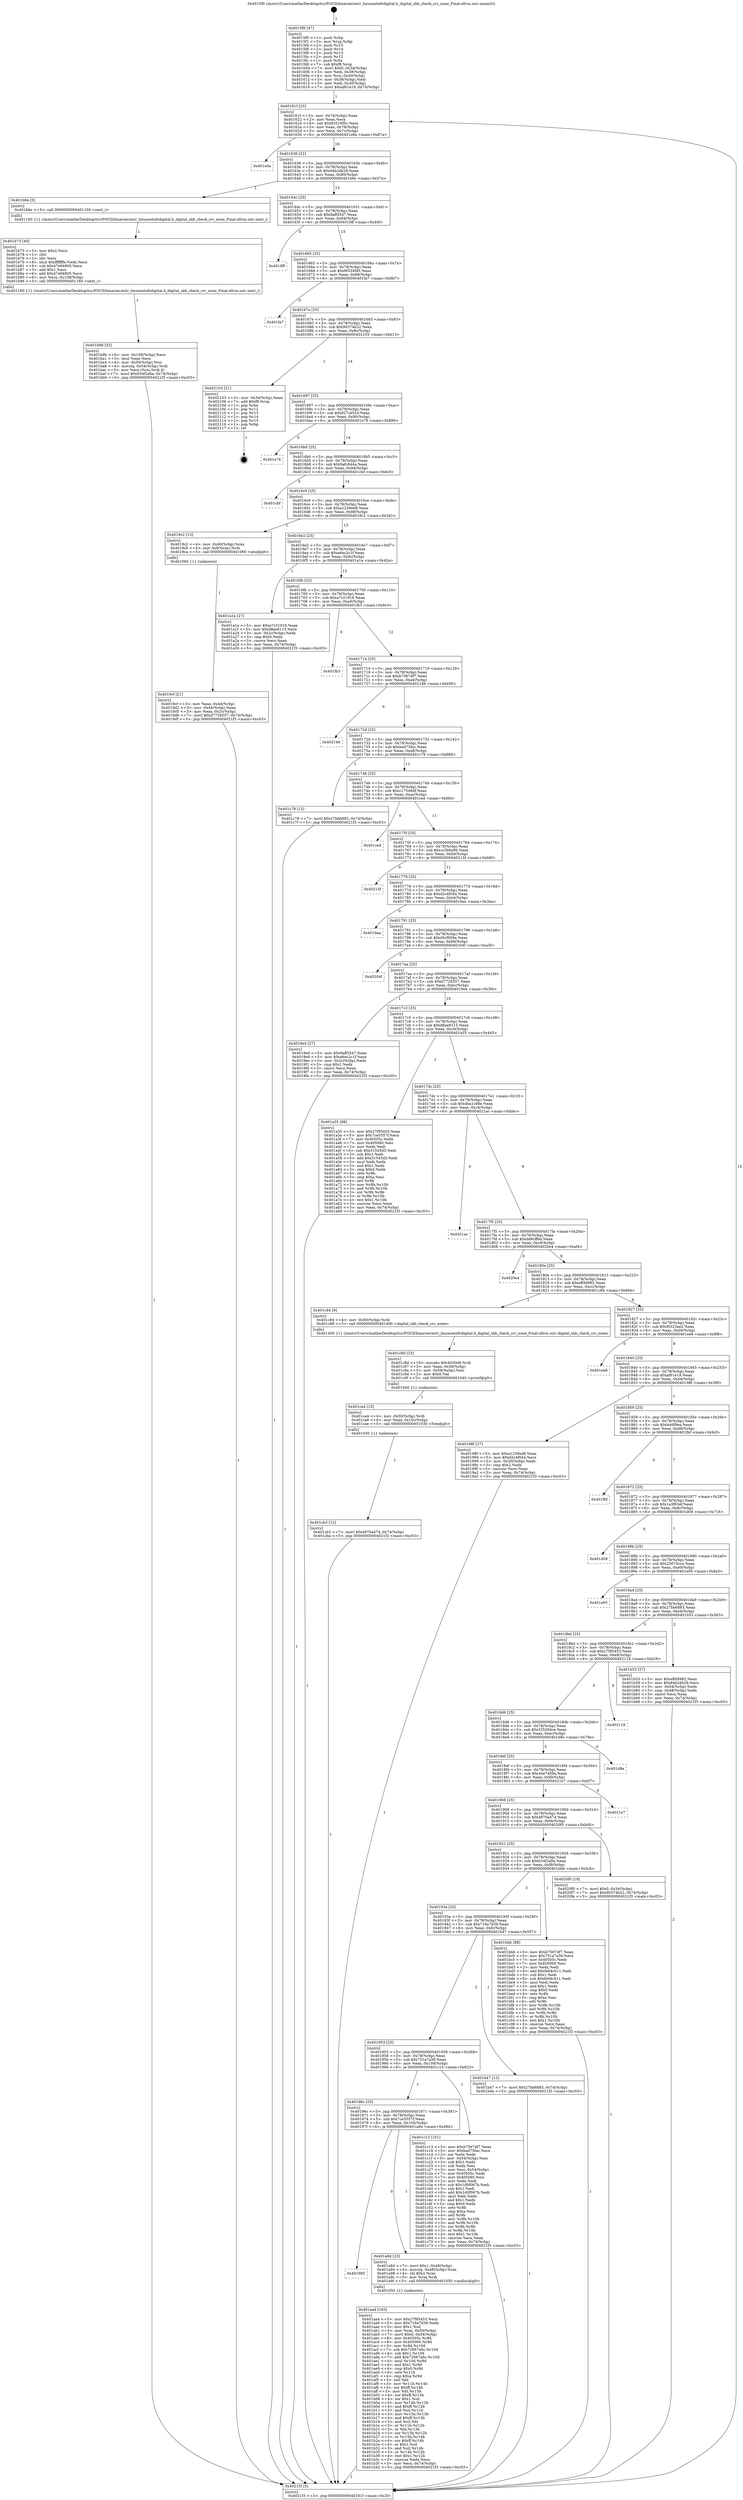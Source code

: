 digraph "0x4015f0" {
  label = "0x4015f0 (/mnt/c/Users/mathe/Desktop/tcc/POCII/binaries/extr_linuxnetnfcdigital.h_digital_skb_check_crc_none_Final-ollvm.out::main(0))"
  labelloc = "t"
  node[shape=record]

  Entry [label="",width=0.3,height=0.3,shape=circle,fillcolor=black,style=filled]
  "0x40161f" [label="{
     0x40161f [23]\l
     | [instrs]\l
     &nbsp;&nbsp;0x40161f \<+3\>: mov -0x74(%rbp),%eax\l
     &nbsp;&nbsp;0x401622 \<+2\>: mov %eax,%ecx\l
     &nbsp;&nbsp;0x401624 \<+6\>: sub $0x83516f5c,%ecx\l
     &nbsp;&nbsp;0x40162a \<+3\>: mov %eax,-0x78(%rbp)\l
     &nbsp;&nbsp;0x40162d \<+3\>: mov %ecx,-0x7c(%rbp)\l
     &nbsp;&nbsp;0x401630 \<+6\>: je 0000000000401e6a \<main+0x87a\>\l
  }"]
  "0x401e6a" [label="{
     0x401e6a\l
  }", style=dashed]
  "0x401636" [label="{
     0x401636 [22]\l
     | [instrs]\l
     &nbsp;&nbsp;0x401636 \<+5\>: jmp 000000000040163b \<main+0x4b\>\l
     &nbsp;&nbsp;0x40163b \<+3\>: mov -0x78(%rbp),%eax\l
     &nbsp;&nbsp;0x40163e \<+5\>: sub $0x84b2db29,%eax\l
     &nbsp;&nbsp;0x401643 \<+3\>: mov %eax,-0x80(%rbp)\l
     &nbsp;&nbsp;0x401646 \<+6\>: je 0000000000401b6e \<main+0x57e\>\l
  }"]
  Exit [label="",width=0.3,height=0.3,shape=circle,fillcolor=black,style=filled,peripheries=2]
  "0x401b6e" [label="{
     0x401b6e [5]\l
     | [instrs]\l
     &nbsp;&nbsp;0x401b6e \<+5\>: call 0000000000401160 \<next_i\>\l
     | [calls]\l
     &nbsp;&nbsp;0x401160 \{1\} (/mnt/c/Users/mathe/Desktop/tcc/POCII/binaries/extr_linuxnetnfcdigital.h_digital_skb_check_crc_none_Final-ollvm.out::next_i)\l
  }"]
  "0x40164c" [label="{
     0x40164c [25]\l
     | [instrs]\l
     &nbsp;&nbsp;0x40164c \<+5\>: jmp 0000000000401651 \<main+0x61\>\l
     &nbsp;&nbsp;0x401651 \<+3\>: mov -0x78(%rbp),%eax\l
     &nbsp;&nbsp;0x401654 \<+5\>: sub $0x8aff3547,%eax\l
     &nbsp;&nbsp;0x401659 \<+6\>: mov %eax,-0x84(%rbp)\l
     &nbsp;&nbsp;0x40165f \<+6\>: je 00000000004019ff \<main+0x40f\>\l
  }"]
  "0x401cb3" [label="{
     0x401cb3 [12]\l
     | [instrs]\l
     &nbsp;&nbsp;0x401cb3 \<+7\>: movl $0x4970a474,-0x74(%rbp)\l
     &nbsp;&nbsp;0x401cba \<+5\>: jmp 00000000004021f3 \<main+0xc03\>\l
  }"]
  "0x4019ff" [label="{
     0x4019ff\l
  }", style=dashed]
  "0x401665" [label="{
     0x401665 [25]\l
     | [instrs]\l
     &nbsp;&nbsp;0x401665 \<+5\>: jmp 000000000040166a \<main+0x7a\>\l
     &nbsp;&nbsp;0x40166a \<+3\>: mov -0x78(%rbp),%eax\l
     &nbsp;&nbsp;0x40166d \<+5\>: sub $0x8f334fd5,%eax\l
     &nbsp;&nbsp;0x401672 \<+6\>: mov %eax,-0x88(%rbp)\l
     &nbsp;&nbsp;0x401678 \<+6\>: je 0000000000401fa7 \<main+0x9b7\>\l
  }"]
  "0x401ca4" [label="{
     0x401ca4 [15]\l
     | [instrs]\l
     &nbsp;&nbsp;0x401ca4 \<+4\>: mov -0x50(%rbp),%rdi\l
     &nbsp;&nbsp;0x401ca8 \<+6\>: mov %eax,-0x10c(%rbp)\l
     &nbsp;&nbsp;0x401cae \<+5\>: call 0000000000401030 \<free@plt\>\l
     | [calls]\l
     &nbsp;&nbsp;0x401030 \{1\} (unknown)\l
  }"]
  "0x401fa7" [label="{
     0x401fa7\l
  }", style=dashed]
  "0x40167e" [label="{
     0x40167e [25]\l
     | [instrs]\l
     &nbsp;&nbsp;0x40167e \<+5\>: jmp 0000000000401683 \<main+0x93\>\l
     &nbsp;&nbsp;0x401683 \<+3\>: mov -0x78(%rbp),%eax\l
     &nbsp;&nbsp;0x401686 \<+5\>: sub $0x90374b22,%eax\l
     &nbsp;&nbsp;0x40168b \<+6\>: mov %eax,-0x8c(%rbp)\l
     &nbsp;&nbsp;0x401691 \<+6\>: je 0000000000402103 \<main+0xb13\>\l
  }"]
  "0x401c8d" [label="{
     0x401c8d [23]\l
     | [instrs]\l
     &nbsp;&nbsp;0x401c8d \<+10\>: movabs $0x4030d6,%rdi\l
     &nbsp;&nbsp;0x401c97 \<+3\>: mov %eax,-0x58(%rbp)\l
     &nbsp;&nbsp;0x401c9a \<+3\>: mov -0x58(%rbp),%esi\l
     &nbsp;&nbsp;0x401c9d \<+2\>: mov $0x0,%al\l
     &nbsp;&nbsp;0x401c9f \<+5\>: call 0000000000401040 \<printf@plt\>\l
     | [calls]\l
     &nbsp;&nbsp;0x401040 \{1\} (unknown)\l
  }"]
  "0x402103" [label="{
     0x402103 [21]\l
     | [instrs]\l
     &nbsp;&nbsp;0x402103 \<+3\>: mov -0x34(%rbp),%eax\l
     &nbsp;&nbsp;0x402106 \<+7\>: add $0xf8,%rsp\l
     &nbsp;&nbsp;0x40210d \<+1\>: pop %rbx\l
     &nbsp;&nbsp;0x40210e \<+2\>: pop %r12\l
     &nbsp;&nbsp;0x402110 \<+2\>: pop %r13\l
     &nbsp;&nbsp;0x402112 \<+2\>: pop %r14\l
     &nbsp;&nbsp;0x402114 \<+2\>: pop %r15\l
     &nbsp;&nbsp;0x402116 \<+1\>: pop %rbp\l
     &nbsp;&nbsp;0x402117 \<+1\>: ret\l
  }"]
  "0x401697" [label="{
     0x401697 [25]\l
     | [instrs]\l
     &nbsp;&nbsp;0x401697 \<+5\>: jmp 000000000040169c \<main+0xac\>\l
     &nbsp;&nbsp;0x40169c \<+3\>: mov -0x78(%rbp),%eax\l
     &nbsp;&nbsp;0x40169f \<+5\>: sub $0x927ce524,%eax\l
     &nbsp;&nbsp;0x4016a4 \<+6\>: mov %eax,-0x90(%rbp)\l
     &nbsp;&nbsp;0x4016aa \<+6\>: je 0000000000401e76 \<main+0x886\>\l
  }"]
  "0x401b9b" [label="{
     0x401b9b [32]\l
     | [instrs]\l
     &nbsp;&nbsp;0x401b9b \<+6\>: mov -0x108(%rbp),%ecx\l
     &nbsp;&nbsp;0x401ba1 \<+3\>: imul %eax,%ecx\l
     &nbsp;&nbsp;0x401ba4 \<+4\>: mov -0x50(%rbp),%rsi\l
     &nbsp;&nbsp;0x401ba8 \<+4\>: movslq -0x54(%rbp),%rdi\l
     &nbsp;&nbsp;0x401bac \<+3\>: mov %ecx,(%rsi,%rdi,4)\l
     &nbsp;&nbsp;0x401baf \<+7\>: movl $0x634f2a0e,-0x74(%rbp)\l
     &nbsp;&nbsp;0x401bb6 \<+5\>: jmp 00000000004021f3 \<main+0xc03\>\l
  }"]
  "0x401e76" [label="{
     0x401e76\l
  }", style=dashed]
  "0x4016b0" [label="{
     0x4016b0 [25]\l
     | [instrs]\l
     &nbsp;&nbsp;0x4016b0 \<+5\>: jmp 00000000004016b5 \<main+0xc5\>\l
     &nbsp;&nbsp;0x4016b5 \<+3\>: mov -0x78(%rbp),%eax\l
     &nbsp;&nbsp;0x4016b8 \<+5\>: sub $0x9afc844a,%eax\l
     &nbsp;&nbsp;0x4016bd \<+6\>: mov %eax,-0x94(%rbp)\l
     &nbsp;&nbsp;0x4016c3 \<+6\>: je 0000000000401cbf \<main+0x6cf\>\l
  }"]
  "0x401b73" [label="{
     0x401b73 [40]\l
     | [instrs]\l
     &nbsp;&nbsp;0x401b73 \<+5\>: mov $0x2,%ecx\l
     &nbsp;&nbsp;0x401b78 \<+1\>: cltd\l
     &nbsp;&nbsp;0x401b79 \<+2\>: idiv %ecx\l
     &nbsp;&nbsp;0x401b7b \<+6\>: imul $0xfffffffe,%edx,%ecx\l
     &nbsp;&nbsp;0x401b81 \<+6\>: sub $0x47e94805,%ecx\l
     &nbsp;&nbsp;0x401b87 \<+3\>: add $0x1,%ecx\l
     &nbsp;&nbsp;0x401b8a \<+6\>: add $0x47e94805,%ecx\l
     &nbsp;&nbsp;0x401b90 \<+6\>: mov %ecx,-0x108(%rbp)\l
     &nbsp;&nbsp;0x401b96 \<+5\>: call 0000000000401160 \<next_i\>\l
     | [calls]\l
     &nbsp;&nbsp;0x401160 \{1\} (/mnt/c/Users/mathe/Desktop/tcc/POCII/binaries/extr_linuxnetnfcdigital.h_digital_skb_check_crc_none_Final-ollvm.out::next_i)\l
  }"]
  "0x401cbf" [label="{
     0x401cbf\l
  }", style=dashed]
  "0x4016c9" [label="{
     0x4016c9 [25]\l
     | [instrs]\l
     &nbsp;&nbsp;0x4016c9 \<+5\>: jmp 00000000004016ce \<main+0xde\>\l
     &nbsp;&nbsp;0x4016ce \<+3\>: mov -0x78(%rbp),%eax\l
     &nbsp;&nbsp;0x4016d1 \<+5\>: sub $0xa1239ed8,%eax\l
     &nbsp;&nbsp;0x4016d6 \<+6\>: mov %eax,-0x98(%rbp)\l
     &nbsp;&nbsp;0x4016dc \<+6\>: je 00000000004019c2 \<main+0x3d2\>\l
  }"]
  "0x401aa4" [label="{
     0x401aa4 [163]\l
     | [instrs]\l
     &nbsp;&nbsp;0x401aa4 \<+5\>: mov $0x27f95453,%ecx\l
     &nbsp;&nbsp;0x401aa9 \<+5\>: mov $0x718a7d39,%edx\l
     &nbsp;&nbsp;0x401aae \<+3\>: mov $0x1,%sil\l
     &nbsp;&nbsp;0x401ab1 \<+4\>: mov %rax,-0x50(%rbp)\l
     &nbsp;&nbsp;0x401ab5 \<+7\>: movl $0x0,-0x54(%rbp)\l
     &nbsp;&nbsp;0x401abc \<+8\>: mov 0x40505c,%r8d\l
     &nbsp;&nbsp;0x401ac4 \<+8\>: mov 0x405060,%r9d\l
     &nbsp;&nbsp;0x401acc \<+3\>: mov %r8d,%r10d\l
     &nbsp;&nbsp;0x401acf \<+7\>: sub $0x72667a6c,%r10d\l
     &nbsp;&nbsp;0x401ad6 \<+4\>: sub $0x1,%r10d\l
     &nbsp;&nbsp;0x401ada \<+7\>: add $0x72667a6c,%r10d\l
     &nbsp;&nbsp;0x401ae1 \<+4\>: imul %r10d,%r8d\l
     &nbsp;&nbsp;0x401ae5 \<+4\>: and $0x1,%r8d\l
     &nbsp;&nbsp;0x401ae9 \<+4\>: cmp $0x0,%r8d\l
     &nbsp;&nbsp;0x401aed \<+4\>: sete %r11b\l
     &nbsp;&nbsp;0x401af1 \<+4\>: cmp $0xa,%r9d\l
     &nbsp;&nbsp;0x401af5 \<+3\>: setl %bl\l
     &nbsp;&nbsp;0x401af8 \<+3\>: mov %r11b,%r14b\l
     &nbsp;&nbsp;0x401afb \<+4\>: xor $0xff,%r14b\l
     &nbsp;&nbsp;0x401aff \<+3\>: mov %bl,%r15b\l
     &nbsp;&nbsp;0x401b02 \<+4\>: xor $0xff,%r15b\l
     &nbsp;&nbsp;0x401b06 \<+4\>: xor $0x1,%sil\l
     &nbsp;&nbsp;0x401b0a \<+3\>: mov %r14b,%r12b\l
     &nbsp;&nbsp;0x401b0d \<+4\>: and $0xff,%r12b\l
     &nbsp;&nbsp;0x401b11 \<+3\>: and %sil,%r11b\l
     &nbsp;&nbsp;0x401b14 \<+3\>: mov %r15b,%r13b\l
     &nbsp;&nbsp;0x401b17 \<+4\>: and $0xff,%r13b\l
     &nbsp;&nbsp;0x401b1b \<+3\>: and %sil,%bl\l
     &nbsp;&nbsp;0x401b1e \<+3\>: or %r11b,%r12b\l
     &nbsp;&nbsp;0x401b21 \<+3\>: or %bl,%r13b\l
     &nbsp;&nbsp;0x401b24 \<+3\>: xor %r13b,%r12b\l
     &nbsp;&nbsp;0x401b27 \<+3\>: or %r15b,%r14b\l
     &nbsp;&nbsp;0x401b2a \<+4\>: xor $0xff,%r14b\l
     &nbsp;&nbsp;0x401b2e \<+4\>: or $0x1,%sil\l
     &nbsp;&nbsp;0x401b32 \<+3\>: and %sil,%r14b\l
     &nbsp;&nbsp;0x401b35 \<+3\>: or %r14b,%r12b\l
     &nbsp;&nbsp;0x401b38 \<+4\>: test $0x1,%r12b\l
     &nbsp;&nbsp;0x401b3c \<+3\>: cmovne %edx,%ecx\l
     &nbsp;&nbsp;0x401b3f \<+3\>: mov %ecx,-0x74(%rbp)\l
     &nbsp;&nbsp;0x401b42 \<+5\>: jmp 00000000004021f3 \<main+0xc03\>\l
  }"]
  "0x4019c2" [label="{
     0x4019c2 [13]\l
     | [instrs]\l
     &nbsp;&nbsp;0x4019c2 \<+4\>: mov -0x40(%rbp),%rax\l
     &nbsp;&nbsp;0x4019c6 \<+4\>: mov 0x8(%rax),%rdi\l
     &nbsp;&nbsp;0x4019ca \<+5\>: call 0000000000401060 \<atoi@plt\>\l
     | [calls]\l
     &nbsp;&nbsp;0x401060 \{1\} (unknown)\l
  }"]
  "0x4016e2" [label="{
     0x4016e2 [25]\l
     | [instrs]\l
     &nbsp;&nbsp;0x4016e2 \<+5\>: jmp 00000000004016e7 \<main+0xf7\>\l
     &nbsp;&nbsp;0x4016e7 \<+3\>: mov -0x78(%rbp),%eax\l
     &nbsp;&nbsp;0x4016ea \<+5\>: sub $0xa6ec2c1f,%eax\l
     &nbsp;&nbsp;0x4016ef \<+6\>: mov %eax,-0x9c(%rbp)\l
     &nbsp;&nbsp;0x4016f5 \<+6\>: je 0000000000401a1a \<main+0x42a\>\l
  }"]
  "0x401985" [label="{
     0x401985\l
  }", style=dashed]
  "0x401a1a" [label="{
     0x401a1a [27]\l
     | [instrs]\l
     &nbsp;&nbsp;0x401a1a \<+5\>: mov $0xa7c31916,%eax\l
     &nbsp;&nbsp;0x401a1f \<+5\>: mov $0xd8ae8115,%ecx\l
     &nbsp;&nbsp;0x401a24 \<+3\>: mov -0x2c(%rbp),%edx\l
     &nbsp;&nbsp;0x401a27 \<+3\>: cmp $0x0,%edx\l
     &nbsp;&nbsp;0x401a2a \<+3\>: cmove %ecx,%eax\l
     &nbsp;&nbsp;0x401a2d \<+3\>: mov %eax,-0x74(%rbp)\l
     &nbsp;&nbsp;0x401a30 \<+5\>: jmp 00000000004021f3 \<main+0xc03\>\l
  }"]
  "0x4016fb" [label="{
     0x4016fb [25]\l
     | [instrs]\l
     &nbsp;&nbsp;0x4016fb \<+5\>: jmp 0000000000401700 \<main+0x110\>\l
     &nbsp;&nbsp;0x401700 \<+3\>: mov -0x78(%rbp),%eax\l
     &nbsp;&nbsp;0x401703 \<+5\>: sub $0xa7c31916,%eax\l
     &nbsp;&nbsp;0x401708 \<+6\>: mov %eax,-0xa0(%rbp)\l
     &nbsp;&nbsp;0x40170e \<+6\>: je 0000000000401fb3 \<main+0x9c3\>\l
  }"]
  "0x401a8d" [label="{
     0x401a8d [23]\l
     | [instrs]\l
     &nbsp;&nbsp;0x401a8d \<+7\>: movl $0x1,-0x48(%rbp)\l
     &nbsp;&nbsp;0x401a94 \<+4\>: movslq -0x48(%rbp),%rax\l
     &nbsp;&nbsp;0x401a98 \<+4\>: shl $0x2,%rax\l
     &nbsp;&nbsp;0x401a9c \<+3\>: mov %rax,%rdi\l
     &nbsp;&nbsp;0x401a9f \<+5\>: call 0000000000401050 \<malloc@plt\>\l
     | [calls]\l
     &nbsp;&nbsp;0x401050 \{1\} (unknown)\l
  }"]
  "0x401fb3" [label="{
     0x401fb3\l
  }", style=dashed]
  "0x401714" [label="{
     0x401714 [25]\l
     | [instrs]\l
     &nbsp;&nbsp;0x401714 \<+5\>: jmp 0000000000401719 \<main+0x129\>\l
     &nbsp;&nbsp;0x401719 \<+3\>: mov -0x78(%rbp),%eax\l
     &nbsp;&nbsp;0x40171c \<+5\>: sub $0xb7567df7,%eax\l
     &nbsp;&nbsp;0x401721 \<+6\>: mov %eax,-0xa4(%rbp)\l
     &nbsp;&nbsp;0x401727 \<+6\>: je 0000000000402146 \<main+0xb56\>\l
  }"]
  "0x40196c" [label="{
     0x40196c [25]\l
     | [instrs]\l
     &nbsp;&nbsp;0x40196c \<+5\>: jmp 0000000000401971 \<main+0x381\>\l
     &nbsp;&nbsp;0x401971 \<+3\>: mov -0x78(%rbp),%eax\l
     &nbsp;&nbsp;0x401974 \<+5\>: sub $0x7ce5557f,%eax\l
     &nbsp;&nbsp;0x401979 \<+6\>: mov %eax,-0x104(%rbp)\l
     &nbsp;&nbsp;0x40197f \<+6\>: je 0000000000401a8d \<main+0x49d\>\l
  }"]
  "0x402146" [label="{
     0x402146\l
  }", style=dashed]
  "0x40172d" [label="{
     0x40172d [25]\l
     | [instrs]\l
     &nbsp;&nbsp;0x40172d \<+5\>: jmp 0000000000401732 \<main+0x142\>\l
     &nbsp;&nbsp;0x401732 \<+3\>: mov -0x78(%rbp),%eax\l
     &nbsp;&nbsp;0x401735 \<+5\>: sub $0xbad75fac,%eax\l
     &nbsp;&nbsp;0x40173a \<+6\>: mov %eax,-0xa8(%rbp)\l
     &nbsp;&nbsp;0x401740 \<+6\>: je 0000000000401c78 \<main+0x688\>\l
  }"]
  "0x401c13" [label="{
     0x401c13 [101]\l
     | [instrs]\l
     &nbsp;&nbsp;0x401c13 \<+5\>: mov $0xb7567df7,%eax\l
     &nbsp;&nbsp;0x401c18 \<+5\>: mov $0xbad75fac,%ecx\l
     &nbsp;&nbsp;0x401c1d \<+2\>: xor %edx,%edx\l
     &nbsp;&nbsp;0x401c1f \<+3\>: mov -0x54(%rbp),%esi\l
     &nbsp;&nbsp;0x401c22 \<+3\>: sub $0x1,%edx\l
     &nbsp;&nbsp;0x401c25 \<+2\>: sub %edx,%esi\l
     &nbsp;&nbsp;0x401c27 \<+3\>: mov %esi,-0x54(%rbp)\l
     &nbsp;&nbsp;0x401c2a \<+7\>: mov 0x40505c,%edx\l
     &nbsp;&nbsp;0x401c31 \<+7\>: mov 0x405060,%esi\l
     &nbsp;&nbsp;0x401c38 \<+2\>: mov %edx,%edi\l
     &nbsp;&nbsp;0x401c3a \<+6\>: sub $0x1d0f067b,%edi\l
     &nbsp;&nbsp;0x401c40 \<+3\>: sub $0x1,%edi\l
     &nbsp;&nbsp;0x401c43 \<+6\>: add $0x1d0f067b,%edi\l
     &nbsp;&nbsp;0x401c49 \<+3\>: imul %edi,%edx\l
     &nbsp;&nbsp;0x401c4c \<+3\>: and $0x1,%edx\l
     &nbsp;&nbsp;0x401c4f \<+3\>: cmp $0x0,%edx\l
     &nbsp;&nbsp;0x401c52 \<+4\>: sete %r8b\l
     &nbsp;&nbsp;0x401c56 \<+3\>: cmp $0xa,%esi\l
     &nbsp;&nbsp;0x401c59 \<+4\>: setl %r9b\l
     &nbsp;&nbsp;0x401c5d \<+3\>: mov %r8b,%r10b\l
     &nbsp;&nbsp;0x401c60 \<+3\>: and %r9b,%r10b\l
     &nbsp;&nbsp;0x401c63 \<+3\>: xor %r9b,%r8b\l
     &nbsp;&nbsp;0x401c66 \<+3\>: or %r8b,%r10b\l
     &nbsp;&nbsp;0x401c69 \<+4\>: test $0x1,%r10b\l
     &nbsp;&nbsp;0x401c6d \<+3\>: cmovne %ecx,%eax\l
     &nbsp;&nbsp;0x401c70 \<+3\>: mov %eax,-0x74(%rbp)\l
     &nbsp;&nbsp;0x401c73 \<+5\>: jmp 00000000004021f3 \<main+0xc03\>\l
  }"]
  "0x401c78" [label="{
     0x401c78 [12]\l
     | [instrs]\l
     &nbsp;&nbsp;0x401c78 \<+7\>: movl $0x27bb6883,-0x74(%rbp)\l
     &nbsp;&nbsp;0x401c7f \<+5\>: jmp 00000000004021f3 \<main+0xc03\>\l
  }"]
  "0x401746" [label="{
     0x401746 [25]\l
     | [instrs]\l
     &nbsp;&nbsp;0x401746 \<+5\>: jmp 000000000040174b \<main+0x15b\>\l
     &nbsp;&nbsp;0x40174b \<+3\>: mov -0x78(%rbp),%eax\l
     &nbsp;&nbsp;0x40174e \<+5\>: sub $0xc17546df,%eax\l
     &nbsp;&nbsp;0x401753 \<+6\>: mov %eax,-0xac(%rbp)\l
     &nbsp;&nbsp;0x401759 \<+6\>: je 0000000000401ced \<main+0x6fd\>\l
  }"]
  "0x401953" [label="{
     0x401953 [25]\l
     | [instrs]\l
     &nbsp;&nbsp;0x401953 \<+5\>: jmp 0000000000401958 \<main+0x368\>\l
     &nbsp;&nbsp;0x401958 \<+3\>: mov -0x78(%rbp),%eax\l
     &nbsp;&nbsp;0x40195b \<+5\>: sub $0x751a7a39,%eax\l
     &nbsp;&nbsp;0x401960 \<+6\>: mov %eax,-0x100(%rbp)\l
     &nbsp;&nbsp;0x401966 \<+6\>: je 0000000000401c13 \<main+0x623\>\l
  }"]
  "0x401ced" [label="{
     0x401ced\l
  }", style=dashed]
  "0x40175f" [label="{
     0x40175f [25]\l
     | [instrs]\l
     &nbsp;&nbsp;0x40175f \<+5\>: jmp 0000000000401764 \<main+0x174\>\l
     &nbsp;&nbsp;0x401764 \<+3\>: mov -0x78(%rbp),%eax\l
     &nbsp;&nbsp;0x401767 \<+5\>: sub $0xcc5b6a96,%eax\l
     &nbsp;&nbsp;0x40176c \<+6\>: mov %eax,-0xb0(%rbp)\l
     &nbsp;&nbsp;0x401772 \<+6\>: je 000000000040215f \<main+0xb6f\>\l
  }"]
  "0x401b47" [label="{
     0x401b47 [12]\l
     | [instrs]\l
     &nbsp;&nbsp;0x401b47 \<+7\>: movl $0x27bb6883,-0x74(%rbp)\l
     &nbsp;&nbsp;0x401b4e \<+5\>: jmp 00000000004021f3 \<main+0xc03\>\l
  }"]
  "0x40215f" [label="{
     0x40215f\l
  }", style=dashed]
  "0x401778" [label="{
     0x401778 [25]\l
     | [instrs]\l
     &nbsp;&nbsp;0x401778 \<+5\>: jmp 000000000040177d \<main+0x18d\>\l
     &nbsp;&nbsp;0x40177d \<+3\>: mov -0x78(%rbp),%eax\l
     &nbsp;&nbsp;0x401780 \<+5\>: sub $0xd2c4f044,%eax\l
     &nbsp;&nbsp;0x401785 \<+6\>: mov %eax,-0xb4(%rbp)\l
     &nbsp;&nbsp;0x40178b \<+6\>: je 00000000004019aa \<main+0x3ba\>\l
  }"]
  "0x40193a" [label="{
     0x40193a [25]\l
     | [instrs]\l
     &nbsp;&nbsp;0x40193a \<+5\>: jmp 000000000040193f \<main+0x34f\>\l
     &nbsp;&nbsp;0x40193f \<+3\>: mov -0x78(%rbp),%eax\l
     &nbsp;&nbsp;0x401942 \<+5\>: sub $0x718a7d39,%eax\l
     &nbsp;&nbsp;0x401947 \<+6\>: mov %eax,-0xfc(%rbp)\l
     &nbsp;&nbsp;0x40194d \<+6\>: je 0000000000401b47 \<main+0x557\>\l
  }"]
  "0x4019aa" [label="{
     0x4019aa\l
  }", style=dashed]
  "0x401791" [label="{
     0x401791 [25]\l
     | [instrs]\l
     &nbsp;&nbsp;0x401791 \<+5\>: jmp 0000000000401796 \<main+0x1a6\>\l
     &nbsp;&nbsp;0x401796 \<+3\>: mov -0x78(%rbp),%eax\l
     &nbsp;&nbsp;0x401799 \<+5\>: sub $0xd5cf956e,%eax\l
     &nbsp;&nbsp;0x40179e \<+6\>: mov %eax,-0xb8(%rbp)\l
     &nbsp;&nbsp;0x4017a4 \<+6\>: je 000000000040204f \<main+0xa5f\>\l
  }"]
  "0x401bbb" [label="{
     0x401bbb [88]\l
     | [instrs]\l
     &nbsp;&nbsp;0x401bbb \<+5\>: mov $0xb7567df7,%eax\l
     &nbsp;&nbsp;0x401bc0 \<+5\>: mov $0x751a7a39,%ecx\l
     &nbsp;&nbsp;0x401bc5 \<+7\>: mov 0x40505c,%edx\l
     &nbsp;&nbsp;0x401bcc \<+7\>: mov 0x405060,%esi\l
     &nbsp;&nbsp;0x401bd3 \<+2\>: mov %edx,%edi\l
     &nbsp;&nbsp;0x401bd5 \<+6\>: add $0xfe94c011,%edi\l
     &nbsp;&nbsp;0x401bdb \<+3\>: sub $0x1,%edi\l
     &nbsp;&nbsp;0x401bde \<+6\>: sub $0xfe94c011,%edi\l
     &nbsp;&nbsp;0x401be4 \<+3\>: imul %edi,%edx\l
     &nbsp;&nbsp;0x401be7 \<+3\>: and $0x1,%edx\l
     &nbsp;&nbsp;0x401bea \<+3\>: cmp $0x0,%edx\l
     &nbsp;&nbsp;0x401bed \<+4\>: sete %r8b\l
     &nbsp;&nbsp;0x401bf1 \<+3\>: cmp $0xa,%esi\l
     &nbsp;&nbsp;0x401bf4 \<+4\>: setl %r9b\l
     &nbsp;&nbsp;0x401bf8 \<+3\>: mov %r8b,%r10b\l
     &nbsp;&nbsp;0x401bfb \<+3\>: and %r9b,%r10b\l
     &nbsp;&nbsp;0x401bfe \<+3\>: xor %r9b,%r8b\l
     &nbsp;&nbsp;0x401c01 \<+3\>: or %r8b,%r10b\l
     &nbsp;&nbsp;0x401c04 \<+4\>: test $0x1,%r10b\l
     &nbsp;&nbsp;0x401c08 \<+3\>: cmovne %ecx,%eax\l
     &nbsp;&nbsp;0x401c0b \<+3\>: mov %eax,-0x74(%rbp)\l
     &nbsp;&nbsp;0x401c0e \<+5\>: jmp 00000000004021f3 \<main+0xc03\>\l
  }"]
  "0x40204f" [label="{
     0x40204f\l
  }", style=dashed]
  "0x4017aa" [label="{
     0x4017aa [25]\l
     | [instrs]\l
     &nbsp;&nbsp;0x4017aa \<+5\>: jmp 00000000004017af \<main+0x1bf\>\l
     &nbsp;&nbsp;0x4017af \<+3\>: mov -0x78(%rbp),%eax\l
     &nbsp;&nbsp;0x4017b2 \<+5\>: sub $0xd7726557,%eax\l
     &nbsp;&nbsp;0x4017b7 \<+6\>: mov %eax,-0xbc(%rbp)\l
     &nbsp;&nbsp;0x4017bd \<+6\>: je 00000000004019e4 \<main+0x3f4\>\l
  }"]
  "0x401921" [label="{
     0x401921 [25]\l
     | [instrs]\l
     &nbsp;&nbsp;0x401921 \<+5\>: jmp 0000000000401926 \<main+0x336\>\l
     &nbsp;&nbsp;0x401926 \<+3\>: mov -0x78(%rbp),%eax\l
     &nbsp;&nbsp;0x401929 \<+5\>: sub $0x634f2a0e,%eax\l
     &nbsp;&nbsp;0x40192e \<+6\>: mov %eax,-0xf8(%rbp)\l
     &nbsp;&nbsp;0x401934 \<+6\>: je 0000000000401bbb \<main+0x5cb\>\l
  }"]
  "0x4019e4" [label="{
     0x4019e4 [27]\l
     | [instrs]\l
     &nbsp;&nbsp;0x4019e4 \<+5\>: mov $0x8aff3547,%eax\l
     &nbsp;&nbsp;0x4019e9 \<+5\>: mov $0xa6ec2c1f,%ecx\l
     &nbsp;&nbsp;0x4019ee \<+3\>: mov -0x2c(%rbp),%edx\l
     &nbsp;&nbsp;0x4019f1 \<+3\>: cmp $0x1,%edx\l
     &nbsp;&nbsp;0x4019f4 \<+3\>: cmovl %ecx,%eax\l
     &nbsp;&nbsp;0x4019f7 \<+3\>: mov %eax,-0x74(%rbp)\l
     &nbsp;&nbsp;0x4019fa \<+5\>: jmp 00000000004021f3 \<main+0xc03\>\l
  }"]
  "0x4017c3" [label="{
     0x4017c3 [25]\l
     | [instrs]\l
     &nbsp;&nbsp;0x4017c3 \<+5\>: jmp 00000000004017c8 \<main+0x1d8\>\l
     &nbsp;&nbsp;0x4017c8 \<+3\>: mov -0x78(%rbp),%eax\l
     &nbsp;&nbsp;0x4017cb \<+5\>: sub $0xd8ae8115,%eax\l
     &nbsp;&nbsp;0x4017d0 \<+6\>: mov %eax,-0xc0(%rbp)\l
     &nbsp;&nbsp;0x4017d6 \<+6\>: je 0000000000401a35 \<main+0x445\>\l
  }"]
  "0x4020f0" [label="{
     0x4020f0 [19]\l
     | [instrs]\l
     &nbsp;&nbsp;0x4020f0 \<+7\>: movl $0x0,-0x34(%rbp)\l
     &nbsp;&nbsp;0x4020f7 \<+7\>: movl $0x90374b22,-0x74(%rbp)\l
     &nbsp;&nbsp;0x4020fe \<+5\>: jmp 00000000004021f3 \<main+0xc03\>\l
  }"]
  "0x401a35" [label="{
     0x401a35 [88]\l
     | [instrs]\l
     &nbsp;&nbsp;0x401a35 \<+5\>: mov $0x27f95453,%eax\l
     &nbsp;&nbsp;0x401a3a \<+5\>: mov $0x7ce5557f,%ecx\l
     &nbsp;&nbsp;0x401a3f \<+7\>: mov 0x40505c,%edx\l
     &nbsp;&nbsp;0x401a46 \<+7\>: mov 0x405060,%esi\l
     &nbsp;&nbsp;0x401a4d \<+2\>: mov %edx,%edi\l
     &nbsp;&nbsp;0x401a4f \<+6\>: sub $0x31545d3,%edi\l
     &nbsp;&nbsp;0x401a55 \<+3\>: sub $0x1,%edi\l
     &nbsp;&nbsp;0x401a58 \<+6\>: add $0x31545d3,%edi\l
     &nbsp;&nbsp;0x401a5e \<+3\>: imul %edi,%edx\l
     &nbsp;&nbsp;0x401a61 \<+3\>: and $0x1,%edx\l
     &nbsp;&nbsp;0x401a64 \<+3\>: cmp $0x0,%edx\l
     &nbsp;&nbsp;0x401a67 \<+4\>: sete %r8b\l
     &nbsp;&nbsp;0x401a6b \<+3\>: cmp $0xa,%esi\l
     &nbsp;&nbsp;0x401a6e \<+4\>: setl %r9b\l
     &nbsp;&nbsp;0x401a72 \<+3\>: mov %r8b,%r10b\l
     &nbsp;&nbsp;0x401a75 \<+3\>: and %r9b,%r10b\l
     &nbsp;&nbsp;0x401a78 \<+3\>: xor %r9b,%r8b\l
     &nbsp;&nbsp;0x401a7b \<+3\>: or %r8b,%r10b\l
     &nbsp;&nbsp;0x401a7e \<+4\>: test $0x1,%r10b\l
     &nbsp;&nbsp;0x401a82 \<+3\>: cmovne %ecx,%eax\l
     &nbsp;&nbsp;0x401a85 \<+3\>: mov %eax,-0x74(%rbp)\l
     &nbsp;&nbsp;0x401a88 \<+5\>: jmp 00000000004021f3 \<main+0xc03\>\l
  }"]
  "0x4017dc" [label="{
     0x4017dc [25]\l
     | [instrs]\l
     &nbsp;&nbsp;0x4017dc \<+5\>: jmp 00000000004017e1 \<main+0x1f1\>\l
     &nbsp;&nbsp;0x4017e1 \<+3\>: mov -0x78(%rbp),%eax\l
     &nbsp;&nbsp;0x4017e4 \<+5\>: sub $0xdba1c08e,%eax\l
     &nbsp;&nbsp;0x4017e9 \<+6\>: mov %eax,-0xc4(%rbp)\l
     &nbsp;&nbsp;0x4017ef \<+6\>: je 00000000004021ac \<main+0xbbc\>\l
  }"]
  "0x401908" [label="{
     0x401908 [25]\l
     | [instrs]\l
     &nbsp;&nbsp;0x401908 \<+5\>: jmp 000000000040190d \<main+0x31d\>\l
     &nbsp;&nbsp;0x40190d \<+3\>: mov -0x78(%rbp),%eax\l
     &nbsp;&nbsp;0x401910 \<+5\>: sub $0x4970a474,%eax\l
     &nbsp;&nbsp;0x401915 \<+6\>: mov %eax,-0xf4(%rbp)\l
     &nbsp;&nbsp;0x40191b \<+6\>: je 00000000004020f0 \<main+0xb00\>\l
  }"]
  "0x4021ac" [label="{
     0x4021ac\l
  }", style=dashed]
  "0x4017f5" [label="{
     0x4017f5 [25]\l
     | [instrs]\l
     &nbsp;&nbsp;0x4017f5 \<+5\>: jmp 00000000004017fa \<main+0x20a\>\l
     &nbsp;&nbsp;0x4017fa \<+3\>: mov -0x78(%rbp),%eax\l
     &nbsp;&nbsp;0x4017fd \<+5\>: sub $0xdd6cffbd,%eax\l
     &nbsp;&nbsp;0x401802 \<+6\>: mov %eax,-0xc8(%rbp)\l
     &nbsp;&nbsp;0x401808 \<+6\>: je 00000000004020e4 \<main+0xaf4\>\l
  }"]
  "0x4021e7" [label="{
     0x4021e7\l
  }", style=dashed]
  "0x4020e4" [label="{
     0x4020e4\l
  }", style=dashed]
  "0x40180e" [label="{
     0x40180e [25]\l
     | [instrs]\l
     &nbsp;&nbsp;0x40180e \<+5\>: jmp 0000000000401813 \<main+0x223\>\l
     &nbsp;&nbsp;0x401813 \<+3\>: mov -0x78(%rbp),%eax\l
     &nbsp;&nbsp;0x401816 \<+5\>: sub $0xeff49982,%eax\l
     &nbsp;&nbsp;0x40181b \<+6\>: mov %eax,-0xcc(%rbp)\l
     &nbsp;&nbsp;0x401821 \<+6\>: je 0000000000401c84 \<main+0x694\>\l
  }"]
  "0x4018ef" [label="{
     0x4018ef [25]\l
     | [instrs]\l
     &nbsp;&nbsp;0x4018ef \<+5\>: jmp 00000000004018f4 \<main+0x304\>\l
     &nbsp;&nbsp;0x4018f4 \<+3\>: mov -0x78(%rbp),%eax\l
     &nbsp;&nbsp;0x4018f7 \<+5\>: sub $0x44e7409a,%eax\l
     &nbsp;&nbsp;0x4018fc \<+6\>: mov %eax,-0xf0(%rbp)\l
     &nbsp;&nbsp;0x401902 \<+6\>: je 00000000004021e7 \<main+0xbf7\>\l
  }"]
  "0x401c84" [label="{
     0x401c84 [9]\l
     | [instrs]\l
     &nbsp;&nbsp;0x401c84 \<+4\>: mov -0x50(%rbp),%rdi\l
     &nbsp;&nbsp;0x401c88 \<+5\>: call 0000000000401400 \<digital_skb_check_crc_none\>\l
     | [calls]\l
     &nbsp;&nbsp;0x401400 \{1\} (/mnt/c/Users/mathe/Desktop/tcc/POCII/binaries/extr_linuxnetnfcdigital.h_digital_skb_check_crc_none_Final-ollvm.out::digital_skb_check_crc_none)\l
  }"]
  "0x401827" [label="{
     0x401827 [25]\l
     | [instrs]\l
     &nbsp;&nbsp;0x401827 \<+5\>: jmp 000000000040182c \<main+0x23c\>\l
     &nbsp;&nbsp;0x40182c \<+3\>: mov -0x78(%rbp),%eax\l
     &nbsp;&nbsp;0x40182f \<+5\>: sub $0xf0323ae2,%eax\l
     &nbsp;&nbsp;0x401834 \<+6\>: mov %eax,-0xd0(%rbp)\l
     &nbsp;&nbsp;0x40183a \<+6\>: je 0000000000401ee8 \<main+0x8f8\>\l
  }"]
  "0x401d8e" [label="{
     0x401d8e\l
  }", style=dashed]
  "0x401ee8" [label="{
     0x401ee8\l
  }", style=dashed]
  "0x401840" [label="{
     0x401840 [25]\l
     | [instrs]\l
     &nbsp;&nbsp;0x401840 \<+5\>: jmp 0000000000401845 \<main+0x255\>\l
     &nbsp;&nbsp;0x401845 \<+3\>: mov -0x78(%rbp),%eax\l
     &nbsp;&nbsp;0x401848 \<+5\>: sub $0xaf61e19,%eax\l
     &nbsp;&nbsp;0x40184d \<+6\>: mov %eax,-0xd4(%rbp)\l
     &nbsp;&nbsp;0x401853 \<+6\>: je 000000000040198f \<main+0x39f\>\l
  }"]
  "0x4018d6" [label="{
     0x4018d6 [25]\l
     | [instrs]\l
     &nbsp;&nbsp;0x4018d6 \<+5\>: jmp 00000000004018db \<main+0x2eb\>\l
     &nbsp;&nbsp;0x4018db \<+3\>: mov -0x78(%rbp),%eax\l
     &nbsp;&nbsp;0x4018de \<+5\>: sub $0x335294ce,%eax\l
     &nbsp;&nbsp;0x4018e3 \<+6\>: mov %eax,-0xec(%rbp)\l
     &nbsp;&nbsp;0x4018e9 \<+6\>: je 0000000000401d8e \<main+0x79e\>\l
  }"]
  "0x40198f" [label="{
     0x40198f [27]\l
     | [instrs]\l
     &nbsp;&nbsp;0x40198f \<+5\>: mov $0xa1239ed8,%eax\l
     &nbsp;&nbsp;0x401994 \<+5\>: mov $0xd2c4f044,%ecx\l
     &nbsp;&nbsp;0x401999 \<+3\>: mov -0x30(%rbp),%edx\l
     &nbsp;&nbsp;0x40199c \<+3\>: cmp $0x2,%edx\l
     &nbsp;&nbsp;0x40199f \<+3\>: cmovne %ecx,%eax\l
     &nbsp;&nbsp;0x4019a2 \<+3\>: mov %eax,-0x74(%rbp)\l
     &nbsp;&nbsp;0x4019a5 \<+5\>: jmp 00000000004021f3 \<main+0xc03\>\l
  }"]
  "0x401859" [label="{
     0x401859 [25]\l
     | [instrs]\l
     &nbsp;&nbsp;0x401859 \<+5\>: jmp 000000000040185e \<main+0x26e\>\l
     &nbsp;&nbsp;0x40185e \<+3\>: mov -0x78(%rbp),%eax\l
     &nbsp;&nbsp;0x401861 \<+5\>: sub $0xb46f9ea,%eax\l
     &nbsp;&nbsp;0x401866 \<+6\>: mov %eax,-0xd8(%rbp)\l
     &nbsp;&nbsp;0x40186c \<+6\>: je 0000000000401fbf \<main+0x9cf\>\l
  }"]
  "0x4021f3" [label="{
     0x4021f3 [5]\l
     | [instrs]\l
     &nbsp;&nbsp;0x4021f3 \<+5\>: jmp 000000000040161f \<main+0x2f\>\l
  }"]
  "0x4015f0" [label="{
     0x4015f0 [47]\l
     | [instrs]\l
     &nbsp;&nbsp;0x4015f0 \<+1\>: push %rbp\l
     &nbsp;&nbsp;0x4015f1 \<+3\>: mov %rsp,%rbp\l
     &nbsp;&nbsp;0x4015f4 \<+2\>: push %r15\l
     &nbsp;&nbsp;0x4015f6 \<+2\>: push %r14\l
     &nbsp;&nbsp;0x4015f8 \<+2\>: push %r13\l
     &nbsp;&nbsp;0x4015fa \<+2\>: push %r12\l
     &nbsp;&nbsp;0x4015fc \<+1\>: push %rbx\l
     &nbsp;&nbsp;0x4015fd \<+7\>: sub $0xf8,%rsp\l
     &nbsp;&nbsp;0x401604 \<+7\>: movl $0x0,-0x34(%rbp)\l
     &nbsp;&nbsp;0x40160b \<+3\>: mov %edi,-0x38(%rbp)\l
     &nbsp;&nbsp;0x40160e \<+4\>: mov %rsi,-0x40(%rbp)\l
     &nbsp;&nbsp;0x401612 \<+3\>: mov -0x38(%rbp),%edi\l
     &nbsp;&nbsp;0x401615 \<+3\>: mov %edi,-0x30(%rbp)\l
     &nbsp;&nbsp;0x401618 \<+7\>: movl $0xaf61e19,-0x74(%rbp)\l
  }"]
  "0x4019cf" [label="{
     0x4019cf [21]\l
     | [instrs]\l
     &nbsp;&nbsp;0x4019cf \<+3\>: mov %eax,-0x44(%rbp)\l
     &nbsp;&nbsp;0x4019d2 \<+3\>: mov -0x44(%rbp),%eax\l
     &nbsp;&nbsp;0x4019d5 \<+3\>: mov %eax,-0x2c(%rbp)\l
     &nbsp;&nbsp;0x4019d8 \<+7\>: movl $0xd7726557,-0x74(%rbp)\l
     &nbsp;&nbsp;0x4019df \<+5\>: jmp 00000000004021f3 \<main+0xc03\>\l
  }"]
  "0x402118" [label="{
     0x402118\l
  }", style=dashed]
  "0x401fbf" [label="{
     0x401fbf\l
  }", style=dashed]
  "0x401872" [label="{
     0x401872 [25]\l
     | [instrs]\l
     &nbsp;&nbsp;0x401872 \<+5\>: jmp 0000000000401877 \<main+0x287\>\l
     &nbsp;&nbsp;0x401877 \<+3\>: mov -0x78(%rbp),%eax\l
     &nbsp;&nbsp;0x40187a \<+5\>: sub $0x1a3f63ef,%eax\l
     &nbsp;&nbsp;0x40187f \<+6\>: mov %eax,-0xdc(%rbp)\l
     &nbsp;&nbsp;0x401885 \<+6\>: je 0000000000401d08 \<main+0x718\>\l
  }"]
  "0x4018bd" [label="{
     0x4018bd [25]\l
     | [instrs]\l
     &nbsp;&nbsp;0x4018bd \<+5\>: jmp 00000000004018c2 \<main+0x2d2\>\l
     &nbsp;&nbsp;0x4018c2 \<+3\>: mov -0x78(%rbp),%eax\l
     &nbsp;&nbsp;0x4018c5 \<+5\>: sub $0x27f95453,%eax\l
     &nbsp;&nbsp;0x4018ca \<+6\>: mov %eax,-0xe8(%rbp)\l
     &nbsp;&nbsp;0x4018d0 \<+6\>: je 0000000000402118 \<main+0xb28\>\l
  }"]
  "0x401d08" [label="{
     0x401d08\l
  }", style=dashed]
  "0x40188b" [label="{
     0x40188b [25]\l
     | [instrs]\l
     &nbsp;&nbsp;0x40188b \<+5\>: jmp 0000000000401890 \<main+0x2a0\>\l
     &nbsp;&nbsp;0x401890 \<+3\>: mov -0x78(%rbp),%eax\l
     &nbsp;&nbsp;0x401893 \<+5\>: sub $0x25670cce,%eax\l
     &nbsp;&nbsp;0x401898 \<+6\>: mov %eax,-0xe0(%rbp)\l
     &nbsp;&nbsp;0x40189e \<+6\>: je 0000000000401e95 \<main+0x8a5\>\l
  }"]
  "0x401b53" [label="{
     0x401b53 [27]\l
     | [instrs]\l
     &nbsp;&nbsp;0x401b53 \<+5\>: mov $0xeff49982,%eax\l
     &nbsp;&nbsp;0x401b58 \<+5\>: mov $0x84b2db29,%ecx\l
     &nbsp;&nbsp;0x401b5d \<+3\>: mov -0x54(%rbp),%edx\l
     &nbsp;&nbsp;0x401b60 \<+3\>: cmp -0x48(%rbp),%edx\l
     &nbsp;&nbsp;0x401b63 \<+3\>: cmovl %ecx,%eax\l
     &nbsp;&nbsp;0x401b66 \<+3\>: mov %eax,-0x74(%rbp)\l
     &nbsp;&nbsp;0x401b69 \<+5\>: jmp 00000000004021f3 \<main+0xc03\>\l
  }"]
  "0x401e95" [label="{
     0x401e95\l
  }", style=dashed]
  "0x4018a4" [label="{
     0x4018a4 [25]\l
     | [instrs]\l
     &nbsp;&nbsp;0x4018a4 \<+5\>: jmp 00000000004018a9 \<main+0x2b9\>\l
     &nbsp;&nbsp;0x4018a9 \<+3\>: mov -0x78(%rbp),%eax\l
     &nbsp;&nbsp;0x4018ac \<+5\>: sub $0x27bb6883,%eax\l
     &nbsp;&nbsp;0x4018b1 \<+6\>: mov %eax,-0xe4(%rbp)\l
     &nbsp;&nbsp;0x4018b7 \<+6\>: je 0000000000401b53 \<main+0x563\>\l
  }"]
  Entry -> "0x4015f0" [label=" 1"]
  "0x40161f" -> "0x401e6a" [label=" 0"]
  "0x40161f" -> "0x401636" [label=" 16"]
  "0x402103" -> Exit [label=" 1"]
  "0x401636" -> "0x401b6e" [label=" 1"]
  "0x401636" -> "0x40164c" [label=" 15"]
  "0x4020f0" -> "0x4021f3" [label=" 1"]
  "0x40164c" -> "0x4019ff" [label=" 0"]
  "0x40164c" -> "0x401665" [label=" 15"]
  "0x401cb3" -> "0x4021f3" [label=" 1"]
  "0x401665" -> "0x401fa7" [label=" 0"]
  "0x401665" -> "0x40167e" [label=" 15"]
  "0x401ca4" -> "0x401cb3" [label=" 1"]
  "0x40167e" -> "0x402103" [label=" 1"]
  "0x40167e" -> "0x401697" [label=" 14"]
  "0x401c8d" -> "0x401ca4" [label=" 1"]
  "0x401697" -> "0x401e76" [label=" 0"]
  "0x401697" -> "0x4016b0" [label=" 14"]
  "0x401c84" -> "0x401c8d" [label=" 1"]
  "0x4016b0" -> "0x401cbf" [label=" 0"]
  "0x4016b0" -> "0x4016c9" [label=" 14"]
  "0x401c78" -> "0x4021f3" [label=" 1"]
  "0x4016c9" -> "0x4019c2" [label=" 1"]
  "0x4016c9" -> "0x4016e2" [label=" 13"]
  "0x401c13" -> "0x4021f3" [label=" 1"]
  "0x4016e2" -> "0x401a1a" [label=" 1"]
  "0x4016e2" -> "0x4016fb" [label=" 12"]
  "0x401bbb" -> "0x4021f3" [label=" 1"]
  "0x4016fb" -> "0x401fb3" [label=" 0"]
  "0x4016fb" -> "0x401714" [label=" 12"]
  "0x401b9b" -> "0x4021f3" [label=" 1"]
  "0x401714" -> "0x402146" [label=" 0"]
  "0x401714" -> "0x40172d" [label=" 12"]
  "0x401b6e" -> "0x401b73" [label=" 1"]
  "0x40172d" -> "0x401c78" [label=" 1"]
  "0x40172d" -> "0x401746" [label=" 11"]
  "0x401b53" -> "0x4021f3" [label=" 2"]
  "0x401746" -> "0x401ced" [label=" 0"]
  "0x401746" -> "0x40175f" [label=" 11"]
  "0x401aa4" -> "0x4021f3" [label=" 1"]
  "0x40175f" -> "0x40215f" [label=" 0"]
  "0x40175f" -> "0x401778" [label=" 11"]
  "0x401a8d" -> "0x401aa4" [label=" 1"]
  "0x401778" -> "0x4019aa" [label=" 0"]
  "0x401778" -> "0x401791" [label=" 11"]
  "0x40196c" -> "0x401a8d" [label=" 1"]
  "0x401791" -> "0x40204f" [label=" 0"]
  "0x401791" -> "0x4017aa" [label=" 11"]
  "0x401b73" -> "0x401b9b" [label=" 1"]
  "0x4017aa" -> "0x4019e4" [label=" 1"]
  "0x4017aa" -> "0x4017c3" [label=" 10"]
  "0x401953" -> "0x401c13" [label=" 1"]
  "0x4017c3" -> "0x401a35" [label=" 1"]
  "0x4017c3" -> "0x4017dc" [label=" 9"]
  "0x401b47" -> "0x4021f3" [label=" 1"]
  "0x4017dc" -> "0x4021ac" [label=" 0"]
  "0x4017dc" -> "0x4017f5" [label=" 9"]
  "0x40193a" -> "0x401b47" [label=" 1"]
  "0x4017f5" -> "0x4020e4" [label=" 0"]
  "0x4017f5" -> "0x40180e" [label=" 9"]
  "0x40196c" -> "0x401985" [label=" 0"]
  "0x40180e" -> "0x401c84" [label=" 1"]
  "0x40180e" -> "0x401827" [label=" 8"]
  "0x401921" -> "0x401bbb" [label=" 1"]
  "0x401827" -> "0x401ee8" [label=" 0"]
  "0x401827" -> "0x401840" [label=" 8"]
  "0x401953" -> "0x40196c" [label=" 1"]
  "0x401840" -> "0x40198f" [label=" 1"]
  "0x401840" -> "0x401859" [label=" 7"]
  "0x40198f" -> "0x4021f3" [label=" 1"]
  "0x4015f0" -> "0x40161f" [label=" 1"]
  "0x4021f3" -> "0x40161f" [label=" 15"]
  "0x4019c2" -> "0x4019cf" [label=" 1"]
  "0x4019cf" -> "0x4021f3" [label=" 1"]
  "0x4019e4" -> "0x4021f3" [label=" 1"]
  "0x401a1a" -> "0x4021f3" [label=" 1"]
  "0x401a35" -> "0x4021f3" [label=" 1"]
  "0x401908" -> "0x4020f0" [label=" 1"]
  "0x401859" -> "0x401fbf" [label=" 0"]
  "0x401859" -> "0x401872" [label=" 7"]
  "0x40193a" -> "0x401953" [label=" 2"]
  "0x401872" -> "0x401d08" [label=" 0"]
  "0x401872" -> "0x40188b" [label=" 7"]
  "0x4018ef" -> "0x4021e7" [label=" 0"]
  "0x40188b" -> "0x401e95" [label=" 0"]
  "0x40188b" -> "0x4018a4" [label=" 7"]
  "0x401921" -> "0x40193a" [label=" 3"]
  "0x4018a4" -> "0x401b53" [label=" 2"]
  "0x4018a4" -> "0x4018bd" [label=" 5"]
  "0x4018ef" -> "0x401908" [label=" 5"]
  "0x4018bd" -> "0x402118" [label=" 0"]
  "0x4018bd" -> "0x4018d6" [label=" 5"]
  "0x401908" -> "0x401921" [label=" 4"]
  "0x4018d6" -> "0x401d8e" [label=" 0"]
  "0x4018d6" -> "0x4018ef" [label=" 5"]
}
